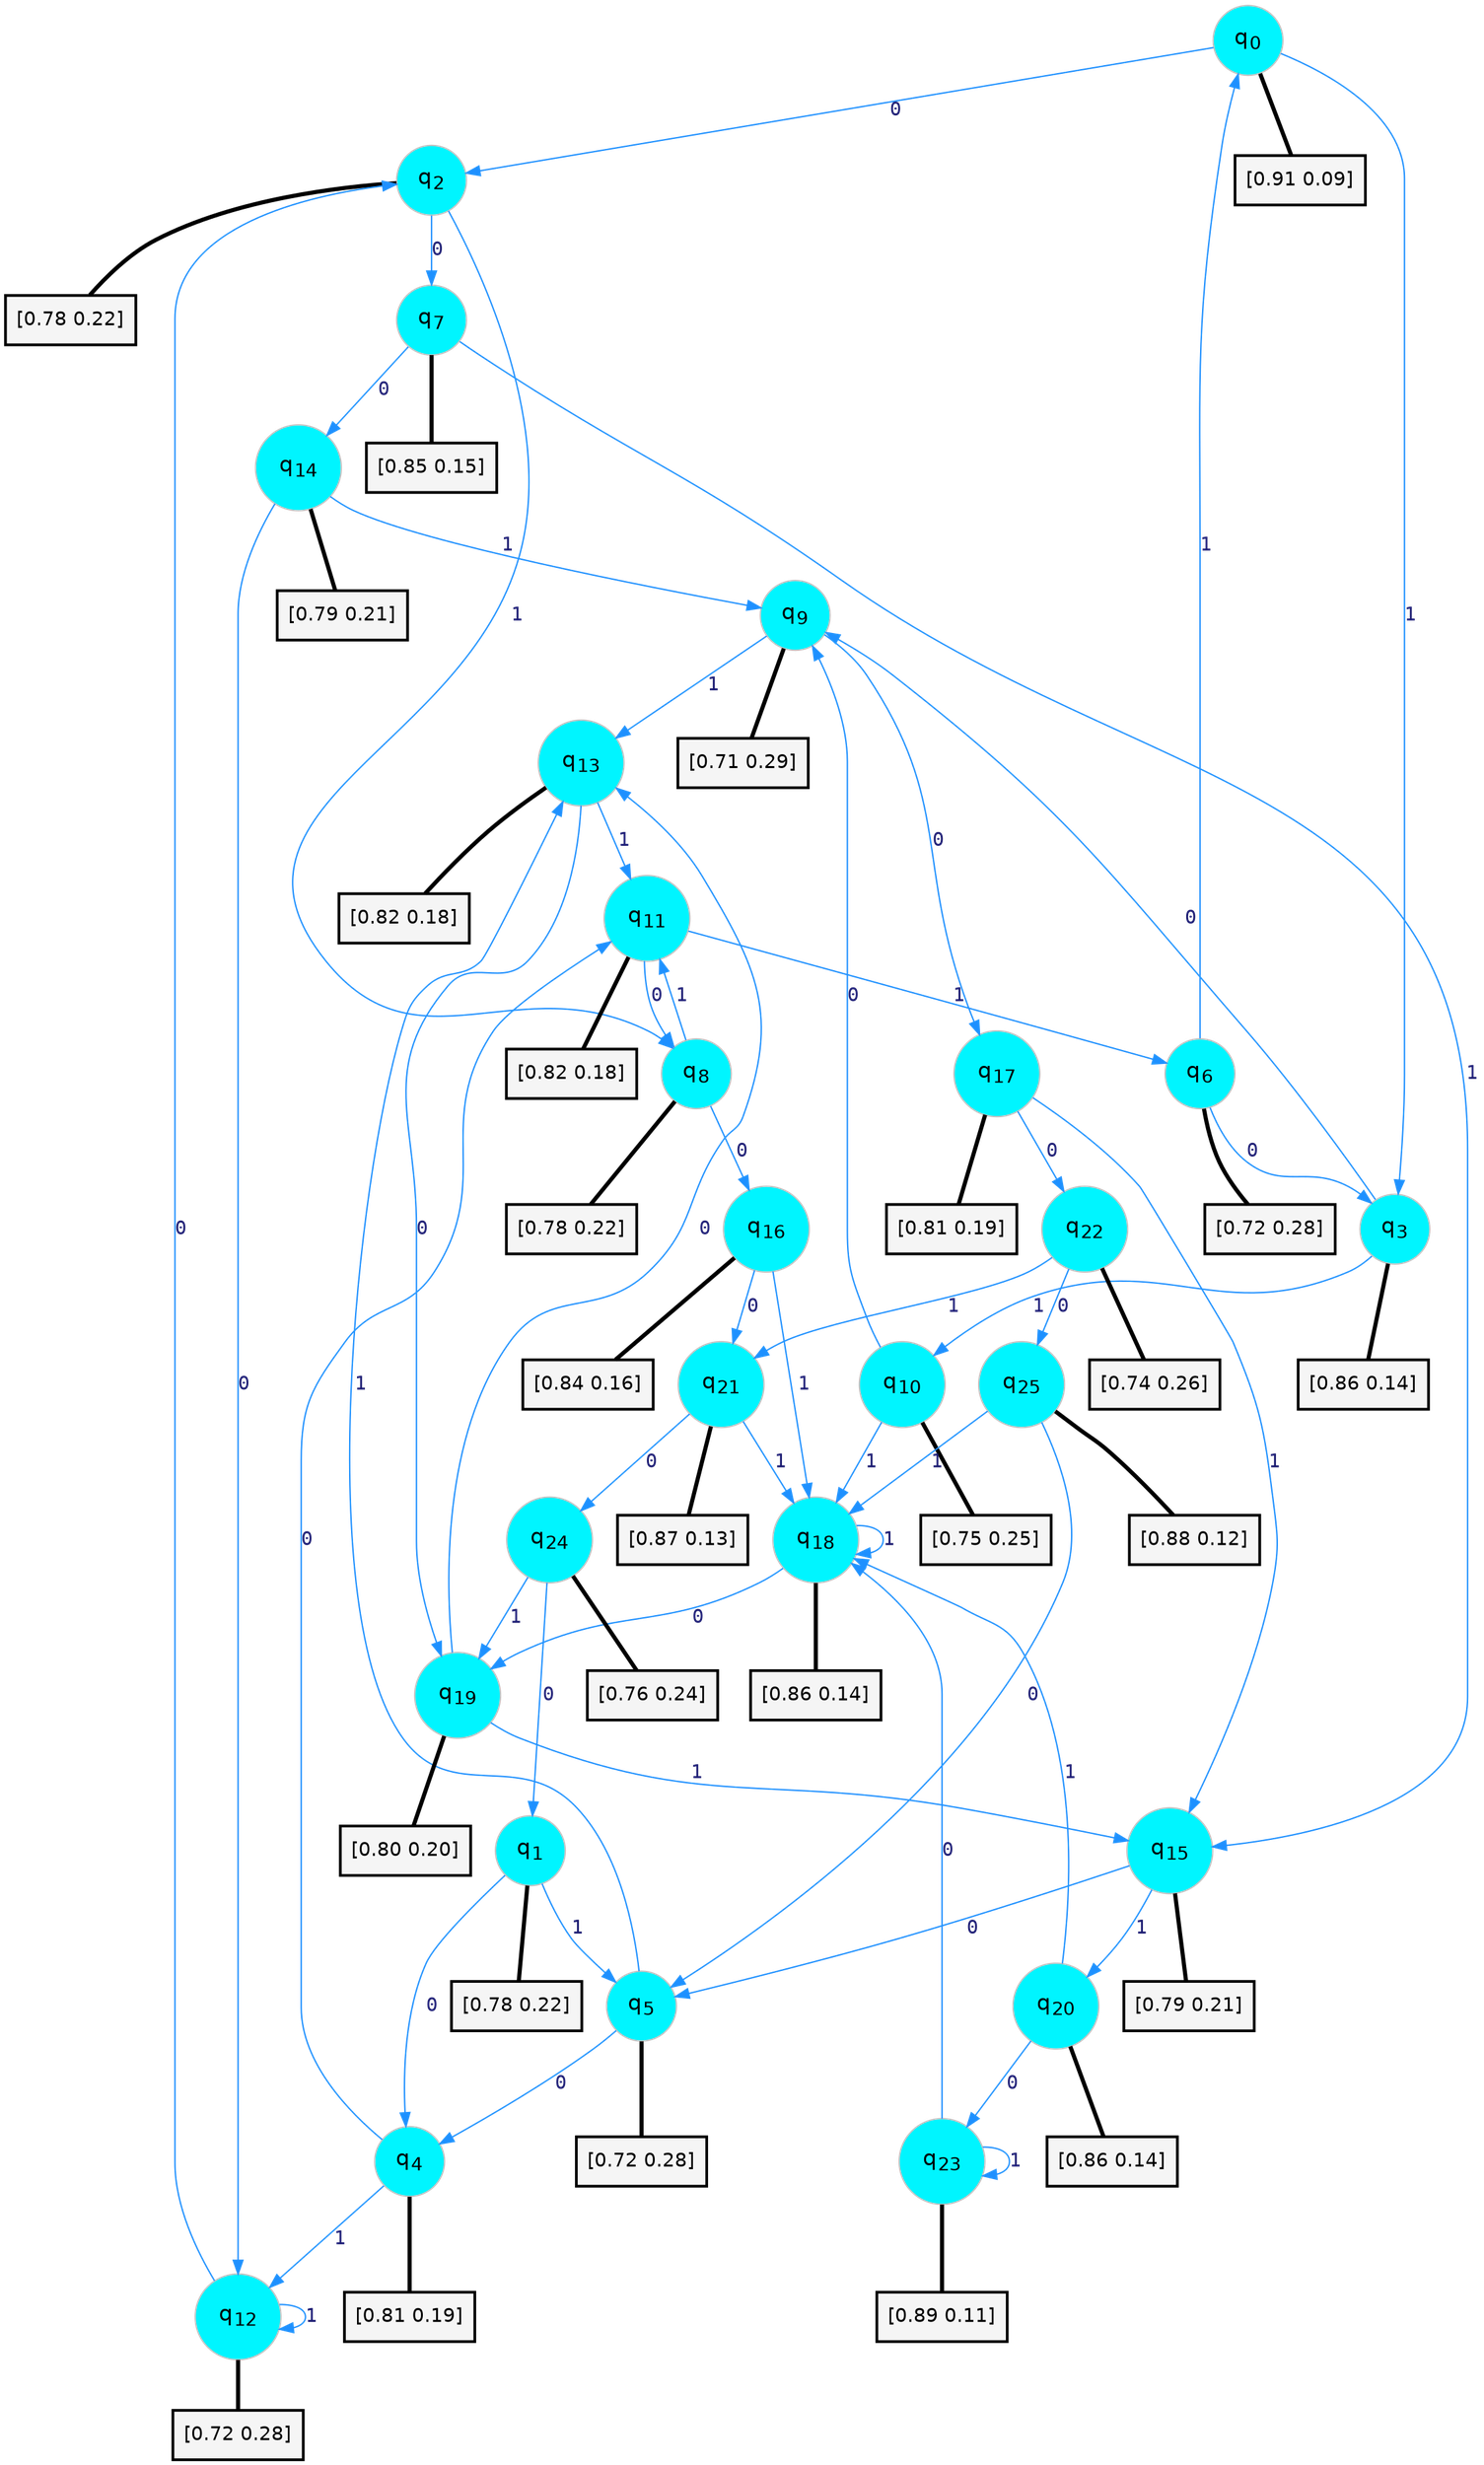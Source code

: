 digraph G {
graph [
bgcolor=transparent, dpi=300, rankdir=TD, size="40,25"];
node [
color=gray, fillcolor=turquoise1, fontcolor=black, fontname=Helvetica, fontsize=16, fontweight=bold, shape=circle, style=filled];
edge [
arrowsize=1, color=dodgerblue1, fontcolor=midnightblue, fontname=courier, fontweight=bold, penwidth=1, style=solid, weight=20];
0[label=<q<SUB>0</SUB>>];
1[label=<q<SUB>1</SUB>>];
2[label=<q<SUB>2</SUB>>];
3[label=<q<SUB>3</SUB>>];
4[label=<q<SUB>4</SUB>>];
5[label=<q<SUB>5</SUB>>];
6[label=<q<SUB>6</SUB>>];
7[label=<q<SUB>7</SUB>>];
8[label=<q<SUB>8</SUB>>];
9[label=<q<SUB>9</SUB>>];
10[label=<q<SUB>10</SUB>>];
11[label=<q<SUB>11</SUB>>];
12[label=<q<SUB>12</SUB>>];
13[label=<q<SUB>13</SUB>>];
14[label=<q<SUB>14</SUB>>];
15[label=<q<SUB>15</SUB>>];
16[label=<q<SUB>16</SUB>>];
17[label=<q<SUB>17</SUB>>];
18[label=<q<SUB>18</SUB>>];
19[label=<q<SUB>19</SUB>>];
20[label=<q<SUB>20</SUB>>];
21[label=<q<SUB>21</SUB>>];
22[label=<q<SUB>22</SUB>>];
23[label=<q<SUB>23</SUB>>];
24[label=<q<SUB>24</SUB>>];
25[label=<q<SUB>25</SUB>>];
26[label="[0.91 0.09]", shape=box,fontcolor=black, fontname=Helvetica, fontsize=14, penwidth=2, fillcolor=whitesmoke,color=black];
27[label="[0.78 0.22]", shape=box,fontcolor=black, fontname=Helvetica, fontsize=14, penwidth=2, fillcolor=whitesmoke,color=black];
28[label="[0.78 0.22]", shape=box,fontcolor=black, fontname=Helvetica, fontsize=14, penwidth=2, fillcolor=whitesmoke,color=black];
29[label="[0.86 0.14]", shape=box,fontcolor=black, fontname=Helvetica, fontsize=14, penwidth=2, fillcolor=whitesmoke,color=black];
30[label="[0.81 0.19]", shape=box,fontcolor=black, fontname=Helvetica, fontsize=14, penwidth=2, fillcolor=whitesmoke,color=black];
31[label="[0.72 0.28]", shape=box,fontcolor=black, fontname=Helvetica, fontsize=14, penwidth=2, fillcolor=whitesmoke,color=black];
32[label="[0.72 0.28]", shape=box,fontcolor=black, fontname=Helvetica, fontsize=14, penwidth=2, fillcolor=whitesmoke,color=black];
33[label="[0.85 0.15]", shape=box,fontcolor=black, fontname=Helvetica, fontsize=14, penwidth=2, fillcolor=whitesmoke,color=black];
34[label="[0.78 0.22]", shape=box,fontcolor=black, fontname=Helvetica, fontsize=14, penwidth=2, fillcolor=whitesmoke,color=black];
35[label="[0.71 0.29]", shape=box,fontcolor=black, fontname=Helvetica, fontsize=14, penwidth=2, fillcolor=whitesmoke,color=black];
36[label="[0.75 0.25]", shape=box,fontcolor=black, fontname=Helvetica, fontsize=14, penwidth=2, fillcolor=whitesmoke,color=black];
37[label="[0.82 0.18]", shape=box,fontcolor=black, fontname=Helvetica, fontsize=14, penwidth=2, fillcolor=whitesmoke,color=black];
38[label="[0.72 0.28]", shape=box,fontcolor=black, fontname=Helvetica, fontsize=14, penwidth=2, fillcolor=whitesmoke,color=black];
39[label="[0.82 0.18]", shape=box,fontcolor=black, fontname=Helvetica, fontsize=14, penwidth=2, fillcolor=whitesmoke,color=black];
40[label="[0.79 0.21]", shape=box,fontcolor=black, fontname=Helvetica, fontsize=14, penwidth=2, fillcolor=whitesmoke,color=black];
41[label="[0.79 0.21]", shape=box,fontcolor=black, fontname=Helvetica, fontsize=14, penwidth=2, fillcolor=whitesmoke,color=black];
42[label="[0.84 0.16]", shape=box,fontcolor=black, fontname=Helvetica, fontsize=14, penwidth=2, fillcolor=whitesmoke,color=black];
43[label="[0.81 0.19]", shape=box,fontcolor=black, fontname=Helvetica, fontsize=14, penwidth=2, fillcolor=whitesmoke,color=black];
44[label="[0.86 0.14]", shape=box,fontcolor=black, fontname=Helvetica, fontsize=14, penwidth=2, fillcolor=whitesmoke,color=black];
45[label="[0.80 0.20]", shape=box,fontcolor=black, fontname=Helvetica, fontsize=14, penwidth=2, fillcolor=whitesmoke,color=black];
46[label="[0.86 0.14]", shape=box,fontcolor=black, fontname=Helvetica, fontsize=14, penwidth=2, fillcolor=whitesmoke,color=black];
47[label="[0.87 0.13]", shape=box,fontcolor=black, fontname=Helvetica, fontsize=14, penwidth=2, fillcolor=whitesmoke,color=black];
48[label="[0.74 0.26]", shape=box,fontcolor=black, fontname=Helvetica, fontsize=14, penwidth=2, fillcolor=whitesmoke,color=black];
49[label="[0.89 0.11]", shape=box,fontcolor=black, fontname=Helvetica, fontsize=14, penwidth=2, fillcolor=whitesmoke,color=black];
50[label="[0.76 0.24]", shape=box,fontcolor=black, fontname=Helvetica, fontsize=14, penwidth=2, fillcolor=whitesmoke,color=black];
51[label="[0.88 0.12]", shape=box,fontcolor=black, fontname=Helvetica, fontsize=14, penwidth=2, fillcolor=whitesmoke,color=black];
0->2 [label=0];
0->3 [label=1];
0->26 [arrowhead=none, penwidth=3,color=black];
1->4 [label=0];
1->5 [label=1];
1->27 [arrowhead=none, penwidth=3,color=black];
2->7 [label=0];
2->8 [label=1];
2->28 [arrowhead=none, penwidth=3,color=black];
3->9 [label=0];
3->10 [label=1];
3->29 [arrowhead=none, penwidth=3,color=black];
4->11 [label=0];
4->12 [label=1];
4->30 [arrowhead=none, penwidth=3,color=black];
5->4 [label=0];
5->13 [label=1];
5->31 [arrowhead=none, penwidth=3,color=black];
6->3 [label=0];
6->0 [label=1];
6->32 [arrowhead=none, penwidth=3,color=black];
7->14 [label=0];
7->15 [label=1];
7->33 [arrowhead=none, penwidth=3,color=black];
8->16 [label=0];
8->11 [label=1];
8->34 [arrowhead=none, penwidth=3,color=black];
9->17 [label=0];
9->13 [label=1];
9->35 [arrowhead=none, penwidth=3,color=black];
10->9 [label=0];
10->18 [label=1];
10->36 [arrowhead=none, penwidth=3,color=black];
11->8 [label=0];
11->6 [label=1];
11->37 [arrowhead=none, penwidth=3,color=black];
12->2 [label=0];
12->12 [label=1];
12->38 [arrowhead=none, penwidth=3,color=black];
13->19 [label=0];
13->11 [label=1];
13->39 [arrowhead=none, penwidth=3,color=black];
14->12 [label=0];
14->9 [label=1];
14->40 [arrowhead=none, penwidth=3,color=black];
15->5 [label=0];
15->20 [label=1];
15->41 [arrowhead=none, penwidth=3,color=black];
16->21 [label=0];
16->18 [label=1];
16->42 [arrowhead=none, penwidth=3,color=black];
17->22 [label=0];
17->15 [label=1];
17->43 [arrowhead=none, penwidth=3,color=black];
18->19 [label=0];
18->18 [label=1];
18->44 [arrowhead=none, penwidth=3,color=black];
19->13 [label=0];
19->15 [label=1];
19->45 [arrowhead=none, penwidth=3,color=black];
20->23 [label=0];
20->18 [label=1];
20->46 [arrowhead=none, penwidth=3,color=black];
21->24 [label=0];
21->18 [label=1];
21->47 [arrowhead=none, penwidth=3,color=black];
22->25 [label=0];
22->21 [label=1];
22->48 [arrowhead=none, penwidth=3,color=black];
23->18 [label=0];
23->23 [label=1];
23->49 [arrowhead=none, penwidth=3,color=black];
24->1 [label=0];
24->19 [label=1];
24->50 [arrowhead=none, penwidth=3,color=black];
25->5 [label=0];
25->18 [label=1];
25->51 [arrowhead=none, penwidth=3,color=black];
}
